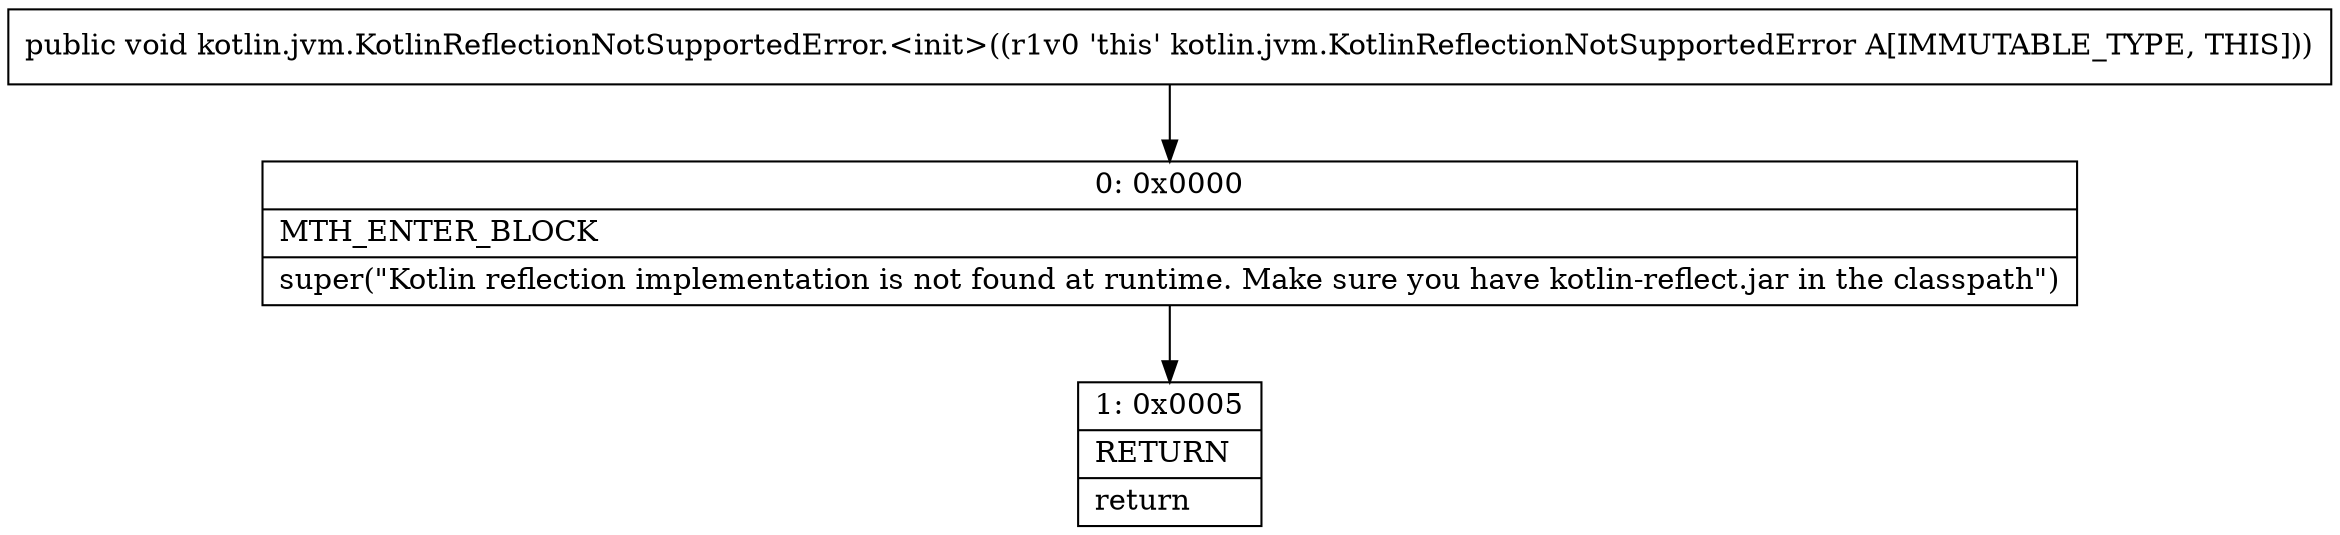 digraph "CFG forkotlin.jvm.KotlinReflectionNotSupportedError.\<init\>()V" {
Node_0 [shape=record,label="{0\:\ 0x0000|MTH_ENTER_BLOCK\l|super(\"Kotlin reflection implementation is not found at runtime. Make sure you have kotlin\-reflect.jar in the classpath\")\l}"];
Node_1 [shape=record,label="{1\:\ 0x0005|RETURN\l|return\l}"];
MethodNode[shape=record,label="{public void kotlin.jvm.KotlinReflectionNotSupportedError.\<init\>((r1v0 'this' kotlin.jvm.KotlinReflectionNotSupportedError A[IMMUTABLE_TYPE, THIS])) }"];
MethodNode -> Node_0;
Node_0 -> Node_1;
}

